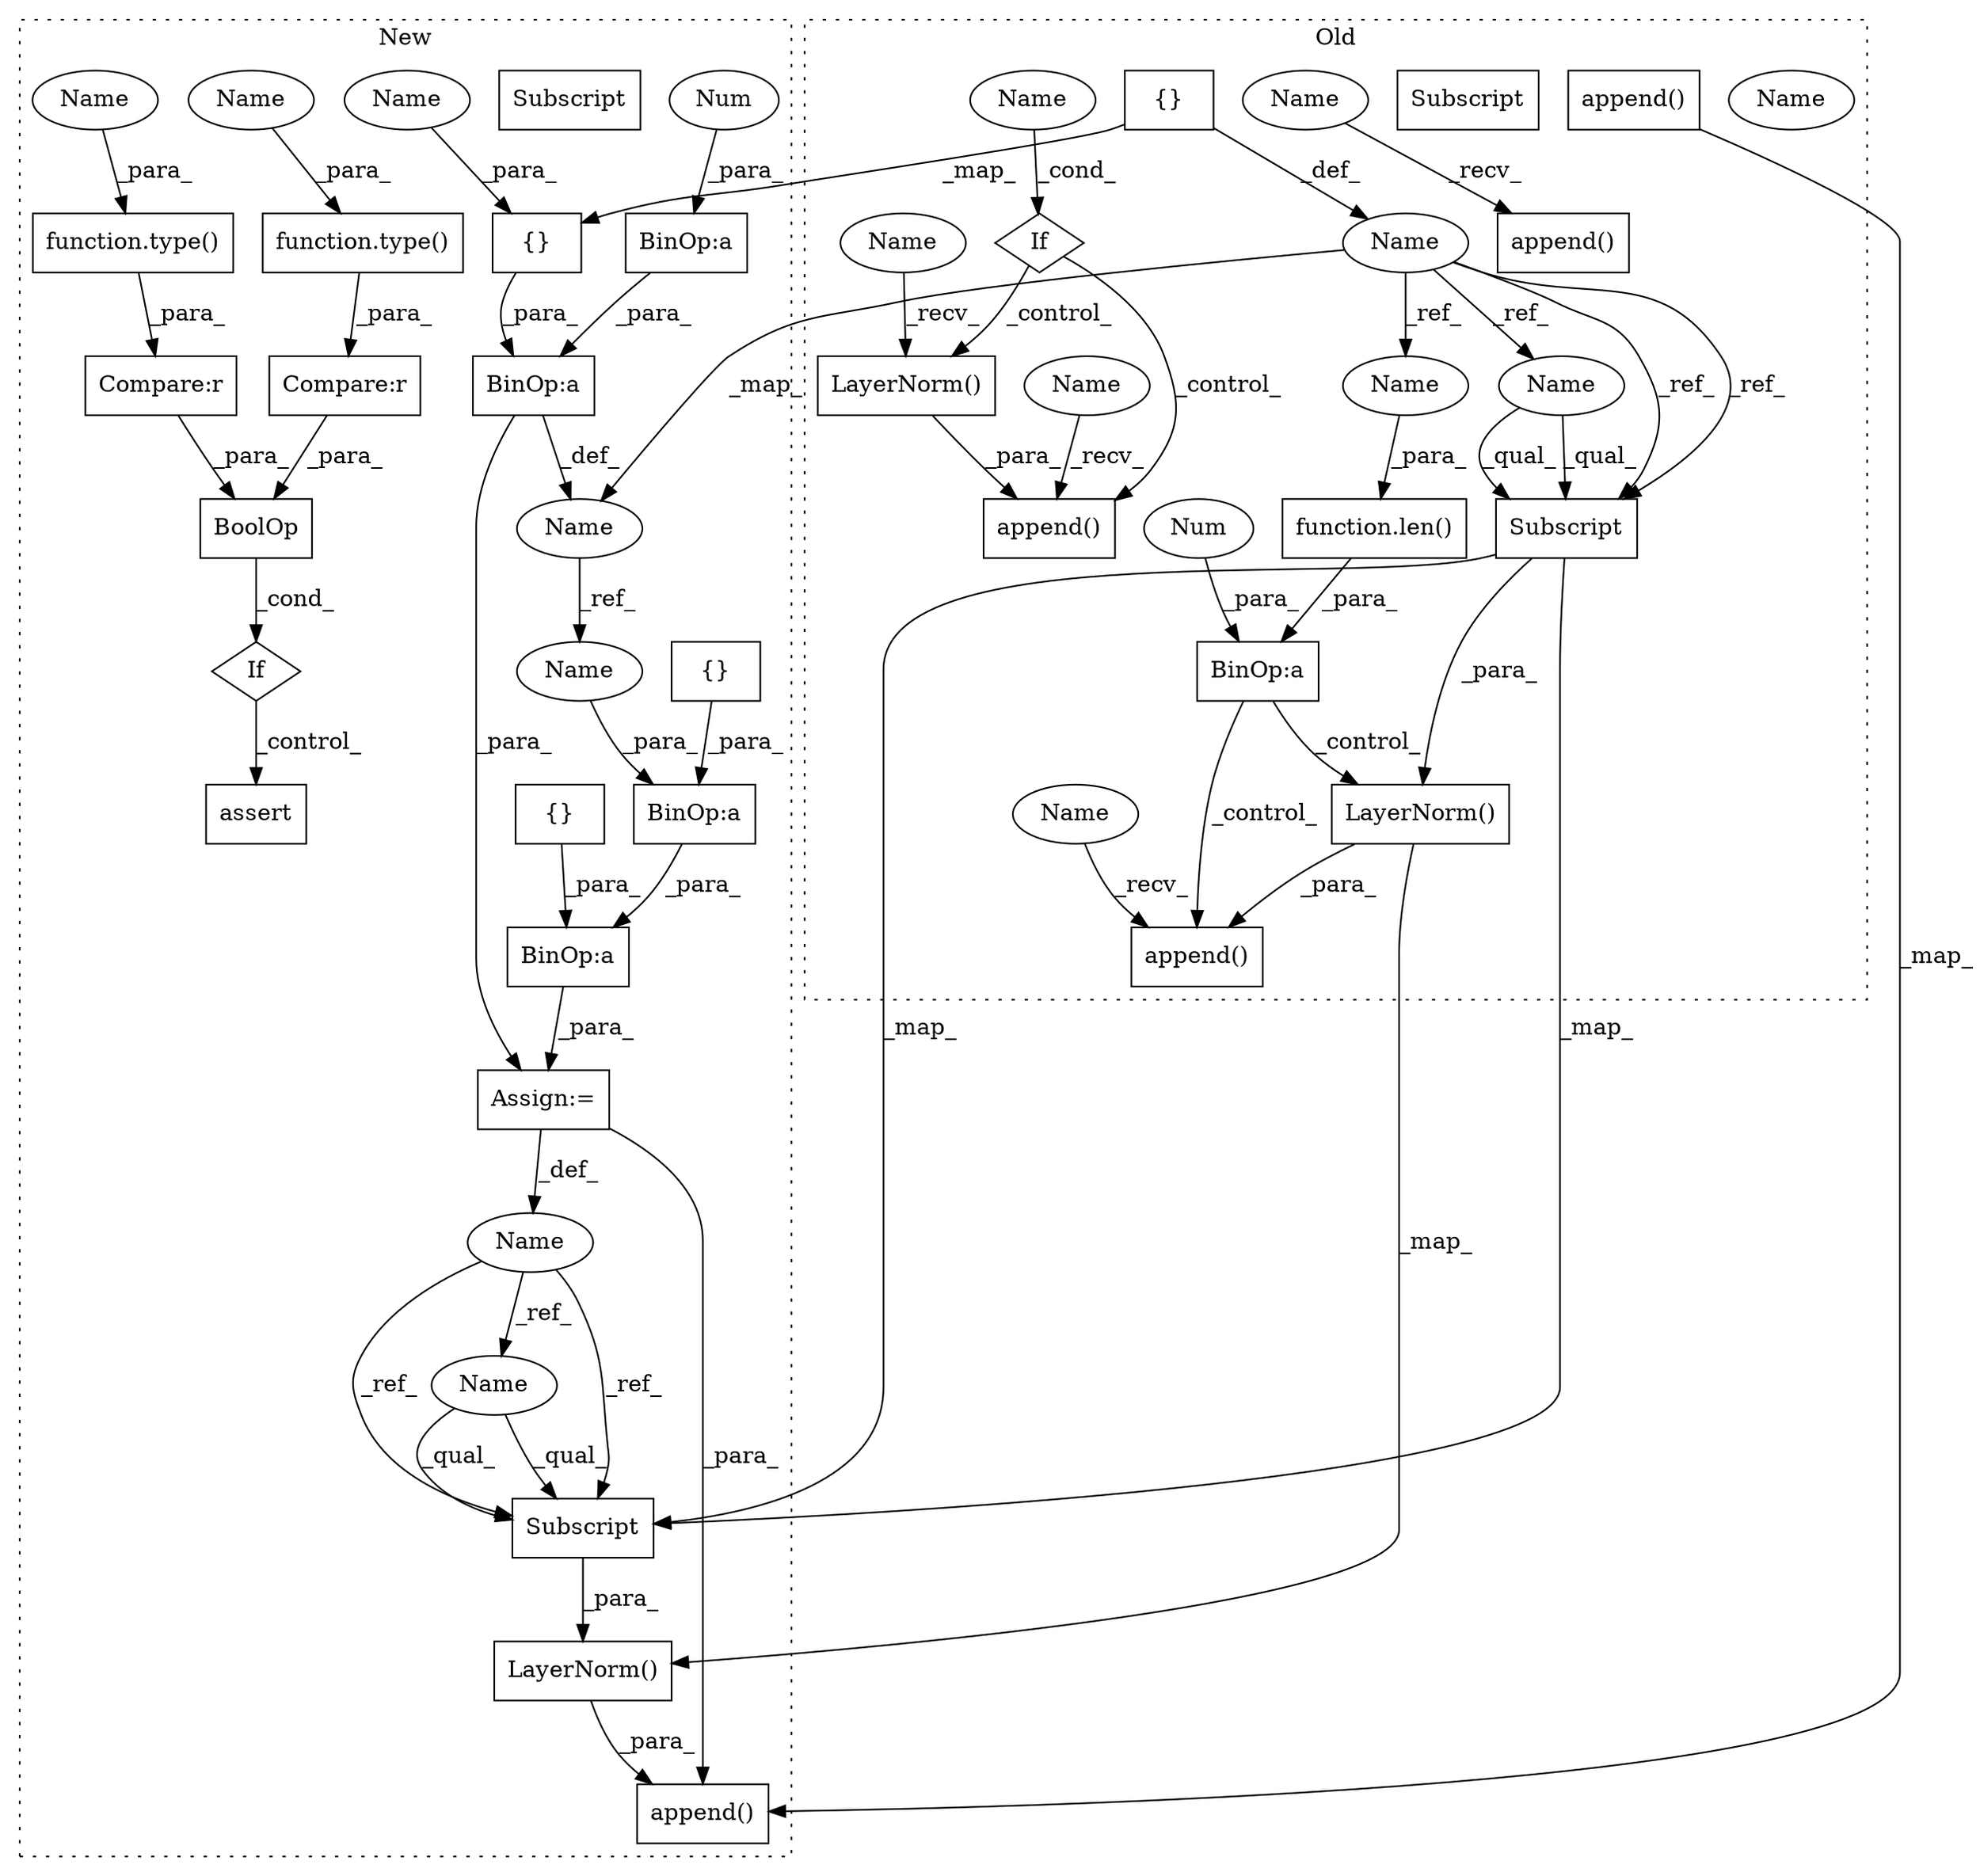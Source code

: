 digraph G {
subgraph cluster0 {
1 [label="append()" a="75" s="2405,2456" l="19,1" shape="box"];
4 [label="append()" a="75" s="1917,1961" l="19,1" shape="box"];
5 [label="If" a="96" s="1890,1903" l="3,14" shape="diamond"];
6 [label="append()" a="75" s="1971,2310" l="19,1" shape="box"];
9 [label="LayerNorm()" a="75" s="1936,1960" l="13,1" shape="box"];
13 [label="Name" a="87" s="1893" l="10" shape="ellipse"];
14 [label="BinOp:a" a="82" s="2355" l="3" shape="box"];
15 [label="Num" a="76" s="2358" l="1" shape="ellipse"];
16 [label="function.len()" a="75" s="2335,2354" l="4,1" shape="box"];
18 [label="{}" a="59" s="1825,1841" l="1,0" shape="box"];
26 [label="Name" a="87" s="1807" l="15" shape="ellipse"];
28 [label="Subscript" a="63" s="2437,0" l="18,0" shape="box"];
32 [label="LayerNorm()" a="75" s="2424,2455" l="13,1" shape="box"];
34 [label="append()" a="75" s="2857,3196" l="19,1" shape="box"];
38 [label="Name" a="87" s="2339" l="15" shape="ellipse"];
39 [label="Subscript" a="63" s="2437,0" l="18,0" shape="box"];
40 [label="Name" a="87" s="2437" l="15" shape="ellipse"];
41 [label="Name" a="87" s="1893" l="10" shape="ellipse"];
46 [label="Name" a="87" s="1917" l="11" shape="ellipse"];
47 [label="Name" a="87" s="1971" l="11" shape="ellipse"];
48 [label="Name" a="87" s="2405" l="11" shape="ellipse"];
49 [label="Name" a="87" s="1936" l="2" shape="ellipse"];
label = "Old";
style="dotted";
}
subgraph cluster1 {
2 [label="If" a="96" s="1944,2007" l="0,14" shape="diamond"];
3 [label="Compare:r" a="40" s="1977" l="30" shape="box"];
7 [label="BoolOp" a="72" s="1944" l="63" shape="box"];
8 [label="Compare:r" a="40" s="1944" l="29" shape="box"];
10 [label="function.type()" a="75" s="1977,1997" l="5,1" shape="box"];
11 [label="assert" a="65" s="2021" l="7" shape="box"];
12 [label="function.type()" a="75" s="1944,1964" l="5,1" shape="box"];
17 [label="{}" a="59" s="1896,1912" l="1,0" shape="box"];
19 [label="BinOp:a" a="82" s="1913" l="3" shape="box"];
20 [label="BinOp:a" a="82" s="1925" l="3" shape="box"];
21 [label="BinOp:a" a="82" s="2149" l="33" shape="box"];
22 [label="BinOp:a" a="82" s="2161" l="3" shape="box"];
23 [label="{}" a="59" s="2182,2195" l="1,0" shape="box"];
24 [label="Num" a="76" s="1928" l="1" shape="ellipse"];
25 [label="{}" a="59" s="2148,2160" l="1,0" shape="box"];
27 [label="Name" a="87" s="1878" l="15" shape="ellipse"];
29 [label="Subscript" a="63" s="2345,0" l="13,0" shape="box"];
30 [label="Assign:=" a="68" s="2145" l="3" shape="box"];
31 [label="LayerNorm()" a="75" s="2332,2358" l="13,1" shape="box"];
33 [label="Name" a="87" s="2135" l="10" shape="ellipse"];
35 [label="append()" a="75" s="2313,2359" l="19,1" shape="box"];
36 [label="Subscript" a="63" s="2345,0" l="13,0" shape="box"];
37 [label="Name" a="87" s="2345" l="10" shape="ellipse"];
42 [label="Name" a="87" s="2164" l="15" shape="ellipse"];
43 [label="Name" a="87" s="1982" l="15" shape="ellipse"];
44 [label="Name" a="87" s="1897" l="15" shape="ellipse"];
45 [label="Name" a="87" s="1949" l="15" shape="ellipse"];
label = "New";
style="dotted";
}
2 -> 11 [label="_control_"];
3 -> 7 [label="_para_"];
5 -> 9 [label="_control_"];
5 -> 4 [label="_control_"];
7 -> 2 [label="_cond_"];
8 -> 7 [label="_para_"];
9 -> 4 [label="_para_"];
10 -> 3 [label="_para_"];
12 -> 8 [label="_para_"];
14 -> 1 [label="_control_"];
14 -> 32 [label="_control_"];
15 -> 14 [label="_para_"];
16 -> 14 [label="_para_"];
17 -> 19 [label="_para_"];
18 -> 17 [label="_map_"];
18 -> 26 [label="_def_"];
19 -> 27 [label="_def_"];
19 -> 30 [label="_para_"];
20 -> 19 [label="_para_"];
21 -> 30 [label="_para_"];
22 -> 21 [label="_para_"];
23 -> 21 [label="_para_"];
24 -> 20 [label="_para_"];
25 -> 22 [label="_para_"];
26 -> 39 [label="_ref_"];
26 -> 27 [label="_map_"];
26 -> 38 [label="_ref_"];
26 -> 40 [label="_ref_"];
26 -> 39 [label="_ref_"];
27 -> 42 [label="_ref_"];
30 -> 35 [label="_para_"];
30 -> 33 [label="_def_"];
31 -> 35 [label="_para_"];
32 -> 31 [label="_map_"];
32 -> 1 [label="_para_"];
33 -> 37 [label="_ref_"];
33 -> 36 [label="_ref_"];
33 -> 36 [label="_ref_"];
34 -> 35 [label="_map_"];
36 -> 31 [label="_para_"];
37 -> 36 [label="_qual_"];
37 -> 36 [label="_qual_"];
38 -> 16 [label="_para_"];
39 -> 36 [label="_map_"];
39 -> 32 [label="_para_"];
39 -> 36 [label="_map_"];
40 -> 39 [label="_qual_"];
40 -> 39 [label="_qual_"];
41 -> 5 [label="_cond_"];
42 -> 22 [label="_para_"];
43 -> 10 [label="_para_"];
44 -> 17 [label="_para_"];
45 -> 12 [label="_para_"];
46 -> 4 [label="_recv_"];
47 -> 6 [label="_recv_"];
48 -> 1 [label="_recv_"];
49 -> 9 [label="_recv_"];
}